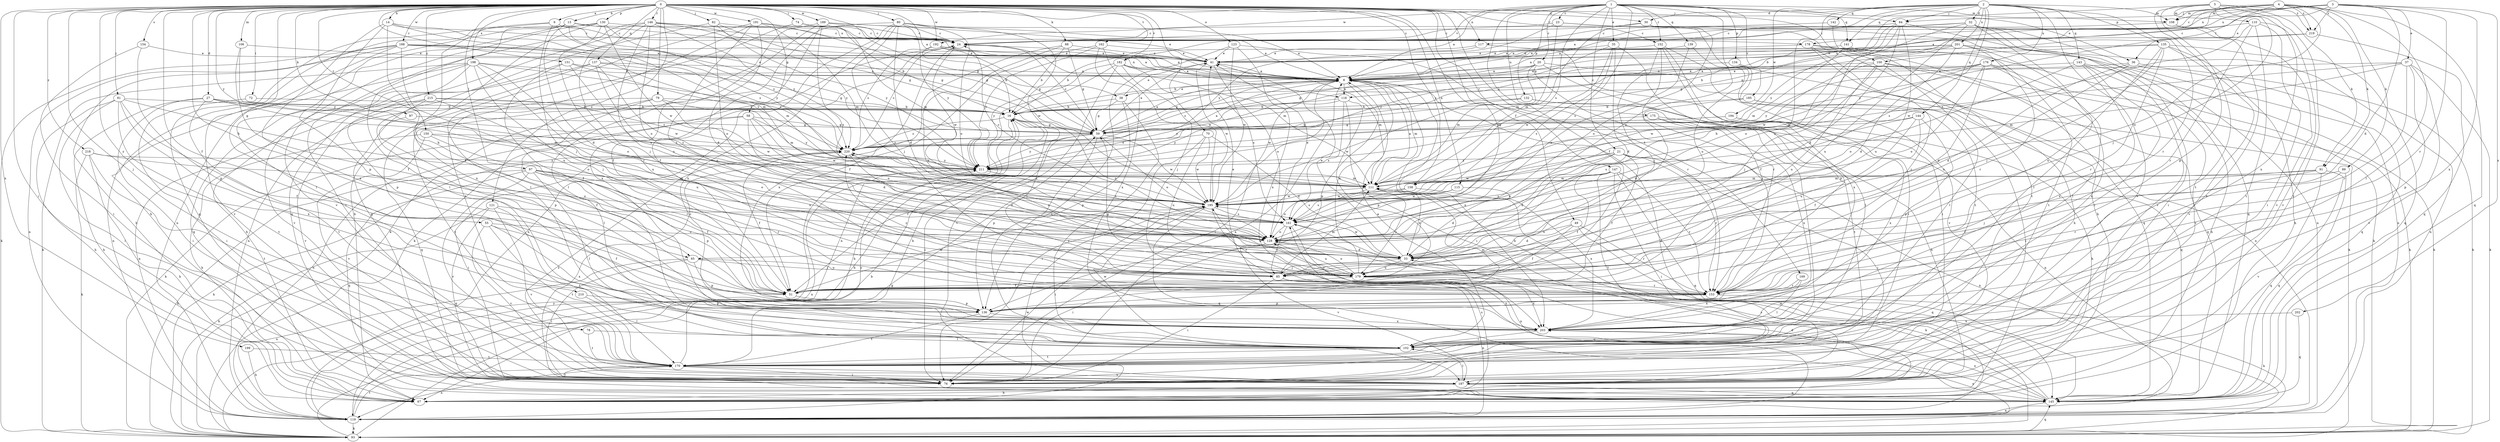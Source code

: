 strict digraph  {
0;
1;
2;
3;
4;
5;
6;
8;
13;
14;
16;
20;
21;
23;
24;
27;
30;
32;
33;
35;
36;
37;
38;
41;
49;
51;
55;
58;
59;
65;
67;
70;
72;
74;
76;
78;
79;
80;
81;
82;
84;
85;
87;
88;
89;
91;
93;
97;
100;
102;
106;
108;
110;
111;
115;
117;
118;
119;
121;
123;
128;
130;
132;
134;
135;
136;
137;
139;
141;
142;
143;
144;
145;
146;
147;
150;
151;
152;
153;
154;
158;
161;
162;
169;
170;
175;
176;
178;
179;
182;
185;
187;
188;
189;
191;
192;
194;
195;
198;
199;
201;
202;
203;
210;
211;
215;
218;
219;
220;
0 -> 6  [label=a];
0 -> 8  [label=a];
0 -> 13  [label=b];
0 -> 14  [label=b];
0 -> 27  [label=d];
0 -> 30  [label=d];
0 -> 49  [label=f];
0 -> 51  [label=f];
0 -> 55  [label=g];
0 -> 58  [label=g];
0 -> 59  [label=g];
0 -> 65  [label=h];
0 -> 70  [label=i];
0 -> 72  [label=i];
0 -> 74  [label=i];
0 -> 76  [label=i];
0 -> 78  [label=j];
0 -> 79  [label=j];
0 -> 80  [label=j];
0 -> 81  [label=j];
0 -> 82  [label=j];
0 -> 84  [label=j];
0 -> 87  [label=k];
0 -> 88  [label=k];
0 -> 97  [label=l];
0 -> 100  [label=l];
0 -> 106  [label=m];
0 -> 115  [label=n];
0 -> 117  [label=n];
0 -> 121  [label=o];
0 -> 123  [label=o];
0 -> 128  [label=o];
0 -> 130  [label=p];
0 -> 137  [label=q];
0 -> 146  [label=r];
0 -> 147  [label=r];
0 -> 150  [label=r];
0 -> 151  [label=r];
0 -> 152  [label=r];
0 -> 154  [label=s];
0 -> 158  [label=s];
0 -> 162  [label=t];
0 -> 169  [label=t];
0 -> 182  [label=v];
0 -> 188  [label=w];
0 -> 189  [label=w];
0 -> 191  [label=w];
0 -> 192  [label=w];
0 -> 198  [label=x];
0 -> 199  [label=x];
0 -> 210  [label=y];
0 -> 211  [label=y];
0 -> 215  [label=z];
0 -> 218  [label=z];
1 -> 8  [label=a];
1 -> 20  [label=c];
1 -> 21  [label=c];
1 -> 23  [label=c];
1 -> 35  [label=e];
1 -> 36  [label=e];
1 -> 51  [label=f];
1 -> 108  [label=m];
1 -> 128  [label=o];
1 -> 132  [label=p];
1 -> 134  [label=p];
1 -> 139  [label=q];
1 -> 141  [label=q];
1 -> 152  [label=r];
1 -> 158  [label=s];
1 -> 161  [label=s];
1 -> 175  [label=u];
1 -> 182  [label=v];
1 -> 185  [label=v];
1 -> 192  [label=w];
2 -> 8  [label=a];
2 -> 30  [label=d];
2 -> 32  [label=d];
2 -> 65  [label=h];
2 -> 84  [label=j];
2 -> 108  [label=m];
2 -> 135  [label=p];
2 -> 141  [label=q];
2 -> 142  [label=q];
2 -> 143  [label=q];
2 -> 144  [label=q];
2 -> 153  [label=r];
2 -> 161  [label=s];
2 -> 176  [label=u];
2 -> 187  [label=v];
2 -> 194  [label=w];
2 -> 201  [label=x];
3 -> 8  [label=a];
3 -> 33  [label=d];
3 -> 36  [label=e];
3 -> 37  [label=e];
3 -> 108  [label=m];
3 -> 117  [label=n];
3 -> 153  [label=r];
3 -> 178  [label=u];
3 -> 202  [label=x];
3 -> 203  [label=x];
3 -> 219  [label=z];
4 -> 16  [label=b];
4 -> 24  [label=c];
4 -> 84  [label=j];
4 -> 89  [label=k];
4 -> 91  [label=k];
4 -> 100  [label=l];
4 -> 102  [label=l];
4 -> 108  [label=m];
4 -> 118  [label=n];
4 -> 128  [label=o];
4 -> 145  [label=q];
4 -> 219  [label=z];
5 -> 59  [label=g];
5 -> 85  [label=j];
5 -> 91  [label=k];
5 -> 110  [label=m];
5 -> 136  [label=p];
5 -> 170  [label=t];
5 -> 187  [label=v];
5 -> 203  [label=x];
5 -> 219  [label=z];
6 -> 24  [label=c];
6 -> 38  [label=e];
6 -> 65  [label=h];
6 -> 85  [label=j];
6 -> 118  [label=n];
6 -> 145  [label=q];
8 -> 38  [label=e];
8 -> 59  [label=g];
8 -> 67  [label=h];
8 -> 76  [label=i];
8 -> 111  [label=m];
8 -> 118  [label=n];
8 -> 136  [label=p];
8 -> 195  [label=w];
8 -> 203  [label=x];
8 -> 220  [label=z];
13 -> 8  [label=a];
13 -> 33  [label=d];
13 -> 67  [label=h];
13 -> 102  [label=l];
13 -> 119  [label=n];
13 -> 178  [label=u];
13 -> 211  [label=y];
14 -> 24  [label=c];
14 -> 51  [label=f];
14 -> 111  [label=m];
14 -> 136  [label=p];
14 -> 203  [label=x];
14 -> 211  [label=y];
16 -> 59  [label=g];
16 -> 67  [label=h];
16 -> 76  [label=i];
16 -> 85  [label=j];
16 -> 128  [label=o];
16 -> 220  [label=z];
20 -> 8  [label=a];
20 -> 16  [label=b];
20 -> 59  [label=g];
20 -> 102  [label=l];
20 -> 111  [label=m];
20 -> 119  [label=n];
20 -> 153  [label=r];
21 -> 33  [label=d];
21 -> 51  [label=f];
21 -> 76  [label=i];
21 -> 119  [label=n];
21 -> 128  [label=o];
21 -> 153  [label=r];
21 -> 195  [label=w];
21 -> 211  [label=y];
23 -> 24  [label=c];
23 -> 67  [label=h];
23 -> 111  [label=m];
23 -> 179  [label=u];
23 -> 211  [label=y];
24 -> 41  [label=e];
24 -> 93  [label=k];
24 -> 111  [label=m];
24 -> 119  [label=n];
24 -> 195  [label=w];
27 -> 16  [label=b];
27 -> 67  [label=h];
27 -> 76  [label=i];
27 -> 111  [label=m];
27 -> 128  [label=o];
27 -> 170  [label=t];
30 -> 24  [label=c];
30 -> 111  [label=m];
30 -> 119  [label=n];
30 -> 128  [label=o];
32 -> 8  [label=a];
32 -> 24  [label=c];
32 -> 102  [label=l];
32 -> 119  [label=n];
32 -> 128  [label=o];
32 -> 145  [label=q];
32 -> 179  [label=u];
32 -> 187  [label=v];
33 -> 41  [label=e];
33 -> 85  [label=j];
33 -> 179  [label=u];
33 -> 195  [label=w];
33 -> 220  [label=z];
35 -> 33  [label=d];
35 -> 41  [label=e];
35 -> 51  [label=f];
35 -> 161  [label=s];
35 -> 195  [label=w];
35 -> 211  [label=y];
36 -> 8  [label=a];
36 -> 33  [label=d];
36 -> 93  [label=k];
36 -> 145  [label=q];
36 -> 179  [label=u];
37 -> 8  [label=a];
37 -> 93  [label=k];
37 -> 111  [label=m];
37 -> 136  [label=p];
37 -> 153  [label=r];
37 -> 187  [label=v];
37 -> 220  [label=z];
38 -> 16  [label=b];
38 -> 41  [label=e];
38 -> 59  [label=g];
38 -> 136  [label=p];
38 -> 187  [label=v];
41 -> 8  [label=a];
41 -> 128  [label=o];
41 -> 195  [label=w];
49 -> 33  [label=d];
49 -> 51  [label=f];
49 -> 128  [label=o];
49 -> 145  [label=q];
49 -> 153  [label=r];
51 -> 136  [label=p];
51 -> 195  [label=w];
55 -> 51  [label=f];
55 -> 128  [label=o];
55 -> 170  [label=t];
55 -> 187  [label=v];
55 -> 203  [label=x];
58 -> 33  [label=d];
58 -> 59  [label=g];
58 -> 93  [label=k];
58 -> 119  [label=n];
58 -> 128  [label=o];
58 -> 195  [label=w];
58 -> 211  [label=y];
59 -> 8  [label=a];
59 -> 24  [label=c];
59 -> 41  [label=e];
59 -> 51  [label=f];
59 -> 128  [label=o];
59 -> 136  [label=p];
59 -> 195  [label=w];
59 -> 211  [label=y];
59 -> 220  [label=z];
65 -> 76  [label=i];
65 -> 85  [label=j];
65 -> 119  [label=n];
65 -> 136  [label=p];
65 -> 179  [label=u];
67 -> 33  [label=d];
67 -> 161  [label=s];
70 -> 33  [label=d];
70 -> 76  [label=i];
70 -> 179  [label=u];
70 -> 195  [label=w];
70 -> 220  [label=z];
72 -> 16  [label=b];
72 -> 76  [label=i];
74 -> 16  [label=b];
74 -> 24  [label=c];
74 -> 102  [label=l];
76 -> 8  [label=a];
76 -> 24  [label=c];
76 -> 170  [label=t];
78 -> 102  [label=l];
78 -> 170  [label=t];
79 -> 16  [label=b];
79 -> 102  [label=l];
79 -> 111  [label=m];
79 -> 145  [label=q];
79 -> 170  [label=t];
79 -> 195  [label=w];
80 -> 8  [label=a];
80 -> 24  [label=c];
80 -> 33  [label=d];
80 -> 51  [label=f];
80 -> 85  [label=j];
80 -> 93  [label=k];
80 -> 128  [label=o];
80 -> 195  [label=w];
80 -> 203  [label=x];
80 -> 211  [label=y];
81 -> 16  [label=b];
81 -> 51  [label=f];
81 -> 67  [label=h];
81 -> 76  [label=i];
81 -> 128  [label=o];
81 -> 170  [label=t];
81 -> 203  [label=x];
82 -> 24  [label=c];
82 -> 59  [label=g];
82 -> 128  [label=o];
82 -> 145  [label=q];
82 -> 211  [label=y];
84 -> 24  [label=c];
84 -> 33  [label=d];
84 -> 76  [label=i];
84 -> 128  [label=o];
84 -> 179  [label=u];
84 -> 211  [label=y];
84 -> 220  [label=z];
85 -> 41  [label=e];
85 -> 76  [label=i];
85 -> 111  [label=m];
85 -> 119  [label=n];
85 -> 145  [label=q];
85 -> 203  [label=x];
87 -> 51  [label=f];
87 -> 59  [label=g];
88 -> 16  [label=b];
88 -> 41  [label=e];
88 -> 59  [label=g];
88 -> 179  [label=u];
88 -> 203  [label=x];
89 -> 111  [label=m];
89 -> 145  [label=q];
89 -> 153  [label=r];
91 -> 51  [label=f];
91 -> 85  [label=j];
91 -> 111  [label=m];
91 -> 145  [label=q];
91 -> 187  [label=v];
93 -> 16  [label=b];
93 -> 59  [label=g];
93 -> 145  [label=q];
93 -> 203  [label=x];
93 -> 211  [label=y];
97 -> 51  [label=f];
97 -> 93  [label=k];
97 -> 102  [label=l];
97 -> 111  [label=m];
97 -> 128  [label=o];
97 -> 136  [label=p];
97 -> 145  [label=q];
97 -> 153  [label=r];
97 -> 187  [label=v];
100 -> 8  [label=a];
100 -> 85  [label=j];
100 -> 93  [label=k];
100 -> 102  [label=l];
100 -> 145  [label=q];
100 -> 179  [label=u];
100 -> 195  [label=w];
102 -> 8  [label=a];
102 -> 170  [label=t];
102 -> 195  [label=w];
106 -> 41  [label=e];
106 -> 51  [label=f];
106 -> 211  [label=y];
108 -> 24  [label=c];
108 -> 170  [label=t];
108 -> 187  [label=v];
110 -> 24  [label=c];
110 -> 76  [label=i];
110 -> 153  [label=r];
110 -> 170  [label=t];
110 -> 187  [label=v];
110 -> 195  [label=w];
111 -> 8  [label=a];
111 -> 33  [label=d];
111 -> 128  [label=o];
111 -> 179  [label=u];
111 -> 195  [label=w];
115 -> 33  [label=d];
115 -> 161  [label=s];
115 -> 195  [label=w];
117 -> 16  [label=b];
117 -> 41  [label=e];
117 -> 76  [label=i];
118 -> 16  [label=b];
118 -> 76  [label=i];
118 -> 136  [label=p];
118 -> 161  [label=s];
118 -> 211  [label=y];
119 -> 16  [label=b];
119 -> 93  [label=k];
119 -> 111  [label=m];
119 -> 170  [label=t];
119 -> 195  [label=w];
121 -> 93  [label=k];
121 -> 145  [label=q];
121 -> 161  [label=s];
121 -> 170  [label=t];
121 -> 187  [label=v];
123 -> 41  [label=e];
123 -> 102  [label=l];
123 -> 153  [label=r];
123 -> 195  [label=w];
123 -> 203  [label=x];
128 -> 33  [label=d];
128 -> 76  [label=i];
128 -> 179  [label=u];
128 -> 187  [label=v];
130 -> 24  [label=c];
130 -> 102  [label=l];
130 -> 153  [label=r];
130 -> 187  [label=v];
130 -> 195  [label=w];
130 -> 203  [label=x];
130 -> 220  [label=z];
132 -> 16  [label=b];
132 -> 67  [label=h];
132 -> 170  [label=t];
132 -> 195  [label=w];
134 -> 8  [label=a];
134 -> 93  [label=k];
134 -> 187  [label=v];
135 -> 41  [label=e];
135 -> 59  [label=g];
135 -> 67  [label=h];
135 -> 85  [label=j];
135 -> 145  [label=q];
135 -> 153  [label=r];
135 -> 179  [label=u];
135 -> 187  [label=v];
136 -> 111  [label=m];
136 -> 170  [label=t];
136 -> 203  [label=x];
137 -> 8  [label=a];
137 -> 59  [label=g];
137 -> 67  [label=h];
137 -> 119  [label=n];
137 -> 161  [label=s];
137 -> 195  [label=w];
139 -> 41  [label=e];
139 -> 128  [label=o];
139 -> 170  [label=t];
141 -> 41  [label=e];
141 -> 111  [label=m];
141 -> 170  [label=t];
142 -> 24  [label=c];
142 -> 170  [label=t];
143 -> 8  [label=a];
143 -> 67  [label=h];
143 -> 93  [label=k];
143 -> 102  [label=l];
143 -> 128  [label=o];
143 -> 203  [label=x];
144 -> 51  [label=f];
144 -> 59  [label=g];
144 -> 136  [label=p];
144 -> 161  [label=s];
144 -> 179  [label=u];
145 -> 8  [label=a];
145 -> 119  [label=n];
145 -> 161  [label=s];
145 -> 203  [label=x];
146 -> 8  [label=a];
146 -> 24  [label=c];
146 -> 59  [label=g];
146 -> 76  [label=i];
146 -> 85  [label=j];
146 -> 128  [label=o];
146 -> 145  [label=q];
146 -> 179  [label=u];
146 -> 220  [label=z];
147 -> 51  [label=f];
147 -> 76  [label=i];
147 -> 111  [label=m];
147 -> 145  [label=q];
147 -> 153  [label=r];
147 -> 161  [label=s];
147 -> 170  [label=t];
150 -> 67  [label=h];
150 -> 128  [label=o];
150 -> 153  [label=r];
150 -> 187  [label=v];
150 -> 220  [label=z];
151 -> 8  [label=a];
151 -> 51  [label=f];
151 -> 136  [label=p];
151 -> 161  [label=s];
151 -> 220  [label=z];
152 -> 41  [label=e];
152 -> 76  [label=i];
152 -> 85  [label=j];
152 -> 136  [label=p];
152 -> 153  [label=r];
152 -> 203  [label=x];
153 -> 59  [label=g];
153 -> 93  [label=k];
153 -> 128  [label=o];
153 -> 136  [label=p];
153 -> 220  [label=z];
154 -> 41  [label=e];
154 -> 76  [label=i];
154 -> 136  [label=p];
158 -> 161  [label=s];
158 -> 195  [label=w];
158 -> 203  [label=x];
161 -> 41  [label=e];
161 -> 85  [label=j];
161 -> 93  [label=k];
161 -> 119  [label=n];
161 -> 128  [label=o];
162 -> 41  [label=e];
162 -> 51  [label=f];
162 -> 195  [label=w];
162 -> 203  [label=x];
162 -> 211  [label=y];
169 -> 102  [label=l];
169 -> 153  [label=r];
169 -> 203  [label=x];
170 -> 16  [label=b];
170 -> 76  [label=i];
170 -> 119  [label=n];
170 -> 187  [label=v];
170 -> 211  [label=y];
175 -> 59  [label=g];
175 -> 102  [label=l];
175 -> 119  [label=n];
175 -> 203  [label=x];
176 -> 8  [label=a];
176 -> 33  [label=d];
176 -> 111  [label=m];
176 -> 128  [label=o];
176 -> 187  [label=v];
176 -> 203  [label=x];
176 -> 211  [label=y];
178 -> 41  [label=e];
178 -> 67  [label=h];
178 -> 93  [label=k];
178 -> 145  [label=q];
178 -> 153  [label=r];
179 -> 8  [label=a];
179 -> 51  [label=f];
179 -> 128  [label=o];
179 -> 153  [label=r];
179 -> 195  [label=w];
179 -> 203  [label=x];
182 -> 8  [label=a];
182 -> 85  [label=j];
182 -> 111  [label=m];
182 -> 119  [label=n];
182 -> 161  [label=s];
182 -> 187  [label=v];
182 -> 211  [label=y];
185 -> 16  [label=b];
185 -> 33  [label=d];
185 -> 76  [label=i];
185 -> 145  [label=q];
187 -> 67  [label=h];
187 -> 102  [label=l];
187 -> 145  [label=q];
187 -> 220  [label=z];
188 -> 8  [label=a];
188 -> 41  [label=e];
188 -> 67  [label=h];
188 -> 93  [label=k];
188 -> 111  [label=m];
188 -> 119  [label=n];
188 -> 179  [label=u];
188 -> 187  [label=v];
188 -> 220  [label=z];
189 -> 8  [label=a];
189 -> 24  [label=c];
189 -> 41  [label=e];
189 -> 51  [label=f];
189 -> 102  [label=l];
189 -> 111  [label=m];
189 -> 161  [label=s];
189 -> 203  [label=x];
191 -> 24  [label=c];
191 -> 33  [label=d];
191 -> 59  [label=g];
191 -> 67  [label=h];
191 -> 111  [label=m];
191 -> 153  [label=r];
191 -> 170  [label=t];
192 -> 8  [label=a];
192 -> 16  [label=b];
192 -> 41  [label=e];
192 -> 59  [label=g];
192 -> 220  [label=z];
194 -> 59  [label=g];
194 -> 67  [label=h];
194 -> 203  [label=x];
194 -> 211  [label=y];
195 -> 24  [label=c];
195 -> 76  [label=i];
195 -> 145  [label=q];
195 -> 153  [label=r];
195 -> 161  [label=s];
195 -> 220  [label=z];
198 -> 8  [label=a];
198 -> 85  [label=j];
198 -> 93  [label=k];
198 -> 119  [label=n];
198 -> 128  [label=o];
198 -> 145  [label=q];
198 -> 179  [label=u];
198 -> 187  [label=v];
198 -> 220  [label=z];
199 -> 67  [label=h];
199 -> 170  [label=t];
201 -> 8  [label=a];
201 -> 16  [label=b];
201 -> 33  [label=d];
201 -> 41  [label=e];
201 -> 102  [label=l];
201 -> 119  [label=n];
201 -> 153  [label=r];
201 -> 195  [label=w];
202 -> 145  [label=q];
202 -> 203  [label=x];
203 -> 102  [label=l];
210 -> 102  [label=l];
210 -> 136  [label=p];
211 -> 111  [label=m];
211 -> 119  [label=n];
211 -> 161  [label=s];
215 -> 16  [label=b];
215 -> 119  [label=n];
215 -> 136  [label=p];
215 -> 179  [label=u];
215 -> 187  [label=v];
215 -> 220  [label=z];
218 -> 67  [label=h];
218 -> 93  [label=k];
218 -> 128  [label=o];
218 -> 170  [label=t];
218 -> 211  [label=y];
219 -> 59  [label=g];
219 -> 145  [label=q];
219 -> 211  [label=y];
220 -> 8  [label=a];
220 -> 24  [label=c];
220 -> 33  [label=d];
220 -> 51  [label=f];
220 -> 76  [label=i];
220 -> 93  [label=k];
220 -> 211  [label=y];
}
